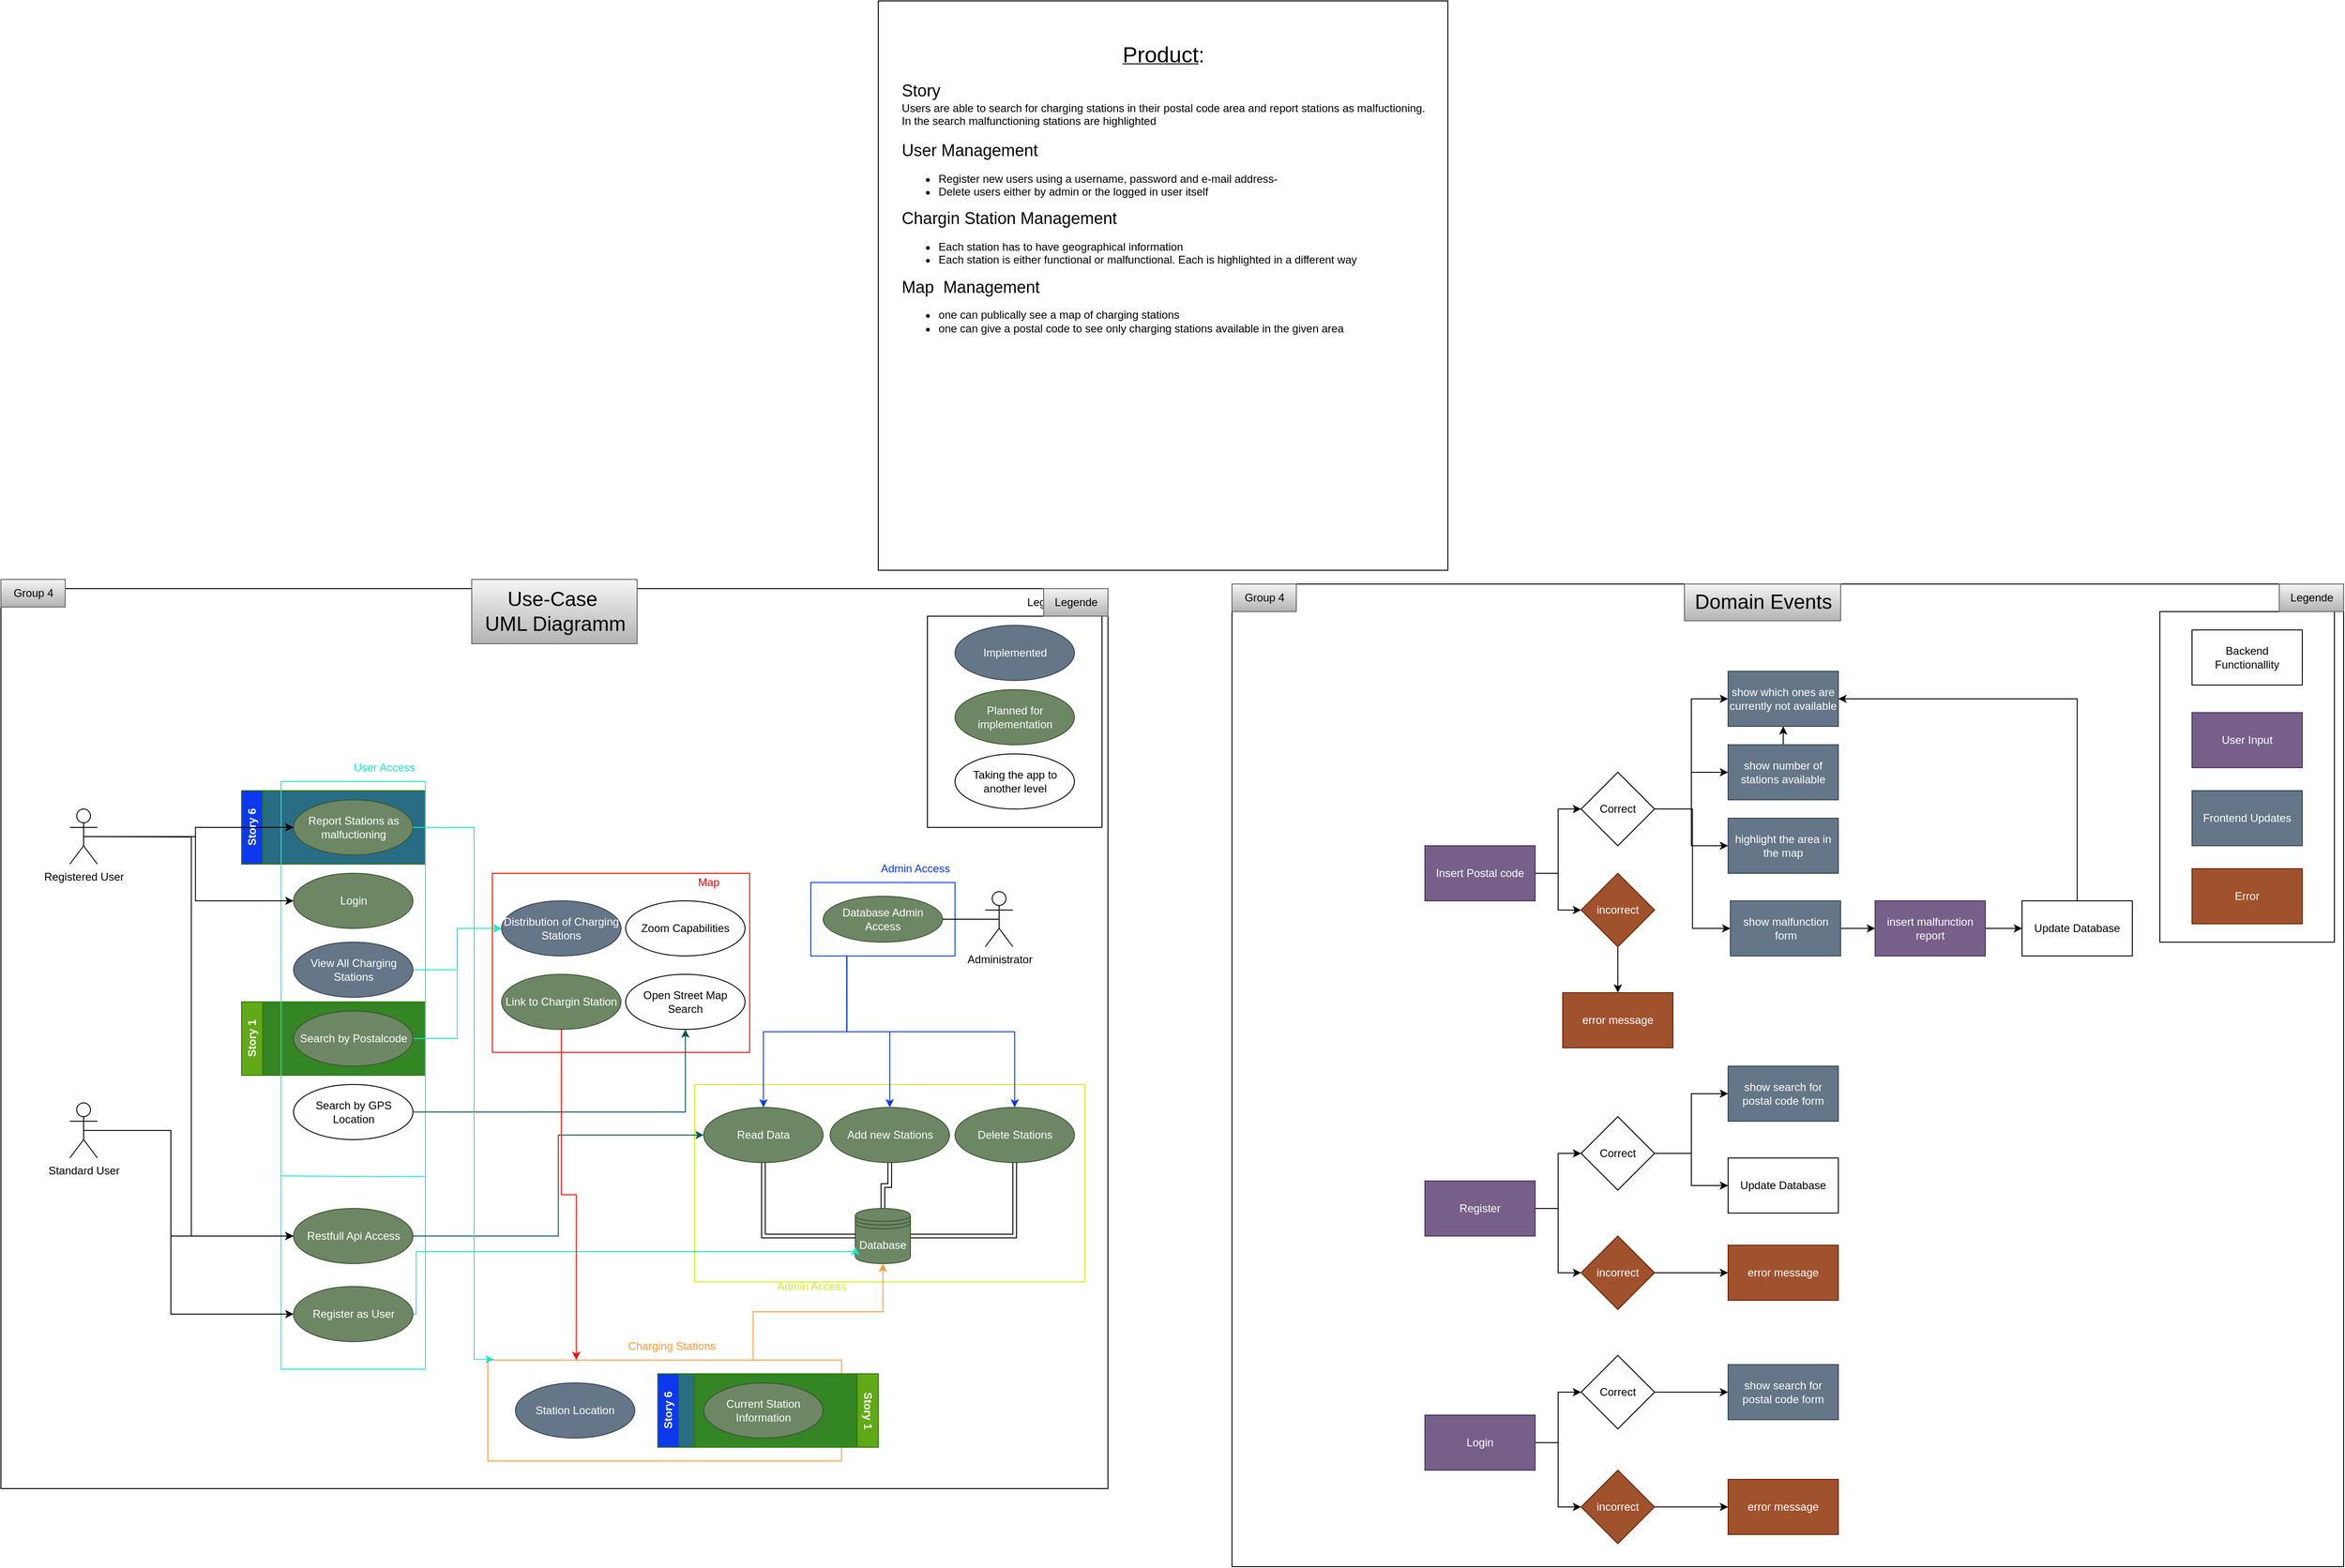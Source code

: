 <mxfile version="25.0.2">
  <diagram name="Seite-1" id="gIsxbpgzMyld5YMsVReq">
    <mxGraphModel dx="2868" dy="2877" grid="1" gridSize="10" guides="1" tooltips="1" connect="1" arrows="1" fold="1" page="1" pageScale="1" pageWidth="827" pageHeight="1169" math="0" shadow="0">
      <root>
        <mxCell id="0" />
        <mxCell id="1" parent="0" />
        <mxCell id="uhyYAXvKRDuj-Q-Z7VWs-74" value="" style="rounded=0;whiteSpace=wrap;html=1;fillColor=none;" parent="1" vertex="1">
          <mxGeometry y="10" width="1205" height="980" as="geometry" />
        </mxCell>
        <mxCell id="xSIYFbaD0ZbnGowIiWE3-12" value="" style="rounded=0;whiteSpace=wrap;html=1;fillColor=none;strokeColor=#FF9933;" parent="1" vertex="1">
          <mxGeometry x="530" y="850" width="385" height="110" as="geometry" />
        </mxCell>
        <mxCell id="RgtZPmnNCKIQLgXy0zZC-90" value="Story 6" style="swimlane;horizontal=0;whiteSpace=wrap;html=1;fillColor=#0C39EE;fontColor=#ffffff;strokeColor=#2D7600;gradientColor=none;swimlaneFillColor=#296D85;" vertex="1" parent="1">
          <mxGeometry x="715" y="865" width="200" height="80" as="geometry" />
        </mxCell>
        <mxCell id="RgtZPmnNCKIQLgXy0zZC-89" value="Story 6" style="swimlane;horizontal=0;whiteSpace=wrap;html=1;fillColor=#0C39EE;fontColor=#ffffff;strokeColor=#2D7600;gradientColor=none;swimlaneFillColor=#296D85;" vertex="1" parent="1">
          <mxGeometry x="262" y="230" width="200" height="80" as="geometry" />
        </mxCell>
        <mxCell id="RgtZPmnNCKIQLgXy0zZC-88" value="Story 1" style="swimlane;horizontal=0;whiteSpace=wrap;html=1;fillColor=#60a917;fontColor=#ffffff;strokeColor=#2D7600;gradientColor=none;swimlaneFillColor=#348524;rotation=-180;" vertex="1" parent="1">
          <mxGeometry x="755" y="865" width="200" height="80" as="geometry" />
        </mxCell>
        <mxCell id="RgtZPmnNCKIQLgXy0zZC-87" value="Story 1" style="swimlane;horizontal=0;whiteSpace=wrap;html=1;fillColor=#60a917;fontColor=#ffffff;strokeColor=#2D7600;gradientColor=none;swimlaneFillColor=#348524;" vertex="1" parent="1">
          <mxGeometry x="262" y="460" width="200" height="80" as="geometry" />
        </mxCell>
        <mxCell id="xSIYFbaD0ZbnGowIiWE3-40" value="" style="rounded=0;whiteSpace=wrap;html=1;fillColor=none;strokeColor=#000000;" parent="1" vertex="1">
          <mxGeometry x="1008.5" y="40" width="190" height="230" as="geometry" />
        </mxCell>
        <mxCell id="RgtZPmnNCKIQLgXy0zZC-44" value="" style="rounded=0;whiteSpace=wrap;html=1;fillColor=none;" vertex="1" parent="1">
          <mxGeometry x="1340" y="5" width="1210" height="1070" as="geometry" />
        </mxCell>
        <mxCell id="RgtZPmnNCKIQLgXy0zZC-45" value="&lt;font color=&quot;#000000&quot;&gt;Group 4&lt;/font&gt;" style="text;html=1;align=center;verticalAlign=middle;resizable=0;points=[];autosize=1;strokeColor=#666666;fillColor=#f5f5f5;gradientColor=#b3b3b3;" vertex="1" parent="1">
          <mxGeometry x="1340" y="5" width="70" height="30" as="geometry" />
        </mxCell>
        <mxCell id="RgtZPmnNCKIQLgXy0zZC-46" value="&lt;font color=&quot;#000000&quot;&gt;&lt;span style=&quot;font-size: 22px;&quot;&gt;Domain Events&lt;/span&gt;&lt;/font&gt;" style="text;html=1;align=center;verticalAlign=middle;resizable=0;points=[];autosize=1;strokeColor=#666666;fillColor=#f5f5f5;gradientColor=#b3b3b3;" vertex="1" parent="1">
          <mxGeometry x="1832.5" y="5" width="170" height="40" as="geometry" />
        </mxCell>
        <mxCell id="xSIYFbaD0ZbnGowIiWE3-44" value="" style="whiteSpace=wrap;html=1;aspect=fixed;" parent="1" vertex="1">
          <mxGeometry x="955" y="-630" width="620" height="620" as="geometry" />
        </mxCell>
        <mxCell id="uhyYAXvKRDuj-Q-Z7VWs-60" value="" style="rounded=0;whiteSpace=wrap;html=1;fillColor=none;strokeColor=#0C39EE;" parent="1" vertex="1">
          <mxGeometry x="881.5" y="330" width="157" height="80" as="geometry" />
        </mxCell>
        <mxCell id="uhyYAXvKRDuj-Q-Z7VWs-64" value="" style="rounded=0;whiteSpace=wrap;html=1;fillColor=none;strokeColor=#CDF01D;" parent="1" vertex="1">
          <mxGeometry x="755" y="550" width="425" height="215" as="geometry" />
        </mxCell>
        <mxCell id="uhyYAXvKRDuj-Q-Z7VWs-45" value="" style="rounded=0;whiteSpace=wrap;html=1;fillColor=none;strokeColor=#11eec2;" parent="1" vertex="1">
          <mxGeometry x="305" y="220" width="157" height="640" as="geometry" />
        </mxCell>
        <mxCell id="uhyYAXvKRDuj-Q-Z7VWs-1" value="Standard User" style="shape=umlActor;verticalLabelPosition=bottom;verticalAlign=top;html=1;outlineConnect=0;" parent="1" vertex="1">
          <mxGeometry x="75" y="570" width="30" height="60" as="geometry" />
        </mxCell>
        <mxCell id="xSIYFbaD0ZbnGowIiWE3-31" style="edgeStyle=orthogonalEdgeStyle;rounded=0;orthogonalLoop=1;jettySize=auto;html=1;exitX=1;exitY=0.5;exitDx=0;exitDy=0;entryX=0;entryY=0.5;entryDx=0;entryDy=0;strokeColor=#11EEC2;" parent="1" source="uhyYAXvKRDuj-Q-Z7VWs-2" target="xSIYFbaD0ZbnGowIiWE3-29" edge="1">
          <mxGeometry relative="1" as="geometry" />
        </mxCell>
        <mxCell id="uhyYAXvKRDuj-Q-Z7VWs-2" value="Search by Postalcode" style="ellipse;whiteSpace=wrap;html=1;fillColor=#6d8764;fontColor=#ffffff;strokeColor=#3A5431;" parent="1" vertex="1">
          <mxGeometry x="318.5" y="470" width="130" height="60" as="geometry" />
        </mxCell>
        <mxCell id="xSIYFbaD0ZbnGowIiWE3-38" style="edgeStyle=orthogonalEdgeStyle;rounded=0;orthogonalLoop=1;jettySize=auto;html=1;exitX=1;exitY=0.5;exitDx=0;exitDy=0;entryX=0.5;entryY=1;entryDx=0;entryDy=0;strokeColor=#065747;" parent="1" source="uhyYAXvKRDuj-Q-Z7VWs-3" target="xSIYFbaD0ZbnGowIiWE3-36" edge="1">
          <mxGeometry relative="1" as="geometry" />
        </mxCell>
        <mxCell id="uhyYAXvKRDuj-Q-Z7VWs-3" value="Search by GPS Location" style="ellipse;whiteSpace=wrap;html=1;" parent="1" vertex="1">
          <mxGeometry x="318.5" y="550" width="130" height="60" as="geometry" />
        </mxCell>
        <mxCell id="uhyYAXvKRDuj-Q-Z7VWs-5" value="Report Stations as malfuctioning" style="ellipse;whiteSpace=wrap;html=1;fillColor=#6d8764;fontColor=#ffffff;strokeColor=#3A5431;" parent="1" vertex="1">
          <mxGeometry x="318.5" y="240" width="130" height="60" as="geometry" />
        </mxCell>
        <mxCell id="uhyYAXvKRDuj-Q-Z7VWs-68" style="edgeStyle=orthogonalEdgeStyle;rounded=0;orthogonalLoop=1;jettySize=auto;html=1;exitX=1;exitY=0.5;exitDx=0;exitDy=0;strokeColor=#065747;entryX=0;entryY=0.5;entryDx=0;entryDy=0;" parent="1" source="uhyYAXvKRDuj-Q-Z7VWs-8" target="uhyYAXvKRDuj-Q-Z7VWs-12" edge="1">
          <mxGeometry relative="1" as="geometry" />
        </mxCell>
        <mxCell id="uhyYAXvKRDuj-Q-Z7VWs-8" value="Restfull Api Access" style="ellipse;whiteSpace=wrap;html=1;fillColor=#6d8764;fontColor=#ffffff;strokeColor=#3A5431;" parent="1" vertex="1">
          <mxGeometry x="318.5" y="685" width="130" height="60" as="geometry" />
        </mxCell>
        <mxCell id="uhyYAXvKRDuj-Q-Z7VWs-66" style="edgeStyle=orthogonalEdgeStyle;rounded=0;orthogonalLoop=1;jettySize=auto;html=1;exitX=0.5;exitY=1;exitDx=0;exitDy=0;shape=link;" parent="1" source="uhyYAXvKRDuj-Q-Z7VWs-9" target="uhyYAXvKRDuj-Q-Z7VWs-10" edge="1">
          <mxGeometry relative="1" as="geometry" />
        </mxCell>
        <mxCell id="uhyYAXvKRDuj-Q-Z7VWs-9" value="Add new Stations" style="ellipse;whiteSpace=wrap;html=1;fillColor=#6d8764;fontColor=#ffffff;strokeColor=#3A5431;" parent="1" vertex="1">
          <mxGeometry x="902.5" y="575" width="130" height="60" as="geometry" />
        </mxCell>
        <mxCell id="uhyYAXvKRDuj-Q-Z7VWs-10" value="Database" style="shape=datastore;whiteSpace=wrap;html=1;fillColor=#6d8764;fontColor=#ffffff;strokeColor=#3A5431;" parent="1" vertex="1">
          <mxGeometry x="930" y="685" width="60" height="60" as="geometry" />
        </mxCell>
        <mxCell id="uhyYAXvKRDuj-Q-Z7VWs-67" style="edgeStyle=orthogonalEdgeStyle;rounded=0;orthogonalLoop=1;jettySize=auto;html=1;exitX=0.5;exitY=1;exitDx=0;exitDy=0;entryX=1;entryY=0.5;entryDx=0;entryDy=0;shape=link;" parent="1" source="uhyYAXvKRDuj-Q-Z7VWs-11" target="uhyYAXvKRDuj-Q-Z7VWs-10" edge="1">
          <mxGeometry relative="1" as="geometry" />
        </mxCell>
        <mxCell id="uhyYAXvKRDuj-Q-Z7VWs-11" value="Delete Stations" style="ellipse;whiteSpace=wrap;html=1;fillColor=#6d8764;fontColor=#ffffff;strokeColor=#3A5431;" parent="1" vertex="1">
          <mxGeometry x="1038.5" y="575" width="130" height="60" as="geometry" />
        </mxCell>
        <mxCell id="uhyYAXvKRDuj-Q-Z7VWs-65" style="edgeStyle=orthogonalEdgeStyle;rounded=0;orthogonalLoop=1;jettySize=auto;html=1;exitX=0.5;exitY=1;exitDx=0;exitDy=0;entryX=0;entryY=0.5;entryDx=0;entryDy=0;shape=link;" parent="1" source="uhyYAXvKRDuj-Q-Z7VWs-12" target="uhyYAXvKRDuj-Q-Z7VWs-10" edge="1">
          <mxGeometry relative="1" as="geometry" />
        </mxCell>
        <mxCell id="uhyYAXvKRDuj-Q-Z7VWs-12" value="Read Data" style="ellipse;whiteSpace=wrap;html=1;fillColor=#6d8764;fontColor=#ffffff;strokeColor=#3A5431;" parent="1" vertex="1">
          <mxGeometry x="765" y="575" width="130" height="60" as="geometry" />
        </mxCell>
        <mxCell id="uhyYAXvKRDuj-Q-Z7VWs-13" value="Administrator" style="shape=umlActor;verticalLabelPosition=bottom;verticalAlign=top;html=1;outlineConnect=0;" parent="1" vertex="1">
          <mxGeometry x="1071.5" y="340" width="30" height="60" as="geometry" />
        </mxCell>
        <mxCell id="uhyYAXvKRDuj-Q-Z7VWs-69" style="edgeStyle=orthogonalEdgeStyle;rounded=0;orthogonalLoop=1;jettySize=auto;html=1;exitX=0.25;exitY=1;exitDx=0;exitDy=0;entryX=0.5;entryY=0;entryDx=0;entryDy=0;strokeColor=#0C39EE;" parent="1" source="uhyYAXvKRDuj-Q-Z7VWs-60" target="uhyYAXvKRDuj-Q-Z7VWs-12" edge="1">
          <mxGeometry relative="1" as="geometry" />
        </mxCell>
        <mxCell id="uhyYAXvKRDuj-Q-Z7VWs-70" style="edgeStyle=orthogonalEdgeStyle;rounded=0;orthogonalLoop=1;jettySize=auto;html=1;exitX=0.25;exitY=1;exitDx=0;exitDy=0;strokeColor=#0C39EE;" parent="1" source="uhyYAXvKRDuj-Q-Z7VWs-60" target="uhyYAXvKRDuj-Q-Z7VWs-9" edge="1">
          <mxGeometry relative="1" as="geometry" />
        </mxCell>
        <mxCell id="uhyYAXvKRDuj-Q-Z7VWs-71" style="edgeStyle=orthogonalEdgeStyle;rounded=0;orthogonalLoop=1;jettySize=auto;html=1;exitX=0.25;exitY=1;exitDx=0;exitDy=0;entryX=0.5;entryY=0;entryDx=0;entryDy=0;strokeColor=#0C39EE;" parent="1" source="uhyYAXvKRDuj-Q-Z7VWs-60" target="uhyYAXvKRDuj-Q-Z7VWs-11" edge="1">
          <mxGeometry relative="1" as="geometry" />
        </mxCell>
        <mxCell id="uhyYAXvKRDuj-Q-Z7VWs-14" value="Database Admin Access" style="ellipse;whiteSpace=wrap;html=1;fillColor=#6d8764;fontColor=#ffffff;strokeColor=#3A5431;" parent="1" vertex="1">
          <mxGeometry x="895" y="345" width="130" height="50" as="geometry" />
        </mxCell>
        <mxCell id="uhyYAXvKRDuj-Q-Z7VWs-15" value="" style="endArrow=none;html=1;rounded=0;entryX=1;entryY=0.5;entryDx=0;entryDy=0;exitX=0.5;exitY=0.5;exitDx=0;exitDy=0;exitPerimeter=0;" parent="1" source="uhyYAXvKRDuj-Q-Z7VWs-13" target="uhyYAXvKRDuj-Q-Z7VWs-14" edge="1">
          <mxGeometry width="50" height="50" relative="1" as="geometry">
            <mxPoint x="868.5" y="440" as="sourcePoint" />
            <mxPoint x="918.5" y="390" as="targetPoint" />
          </mxGeometry>
        </mxCell>
        <mxCell id="uhyYAXvKRDuj-Q-Z7VWs-40" style="edgeStyle=orthogonalEdgeStyle;rounded=0;orthogonalLoop=1;jettySize=auto;html=1;exitX=0.5;exitY=0.5;exitDx=0;exitDy=0;exitPerimeter=0;entryX=0;entryY=0.5;entryDx=0;entryDy=0;" parent="1" source="uhyYAXvKRDuj-Q-Z7VWs-38" target="uhyYAXvKRDuj-Q-Z7VWs-5" edge="1">
          <mxGeometry relative="1" as="geometry" />
        </mxCell>
        <mxCell id="uhyYAXvKRDuj-Q-Z7VWs-38" value="Registered User" style="shape=umlActor;verticalLabelPosition=bottom;verticalAlign=top;html=1;outlineConnect=0;" parent="1" vertex="1">
          <mxGeometry x="75" y="250" width="30" height="60" as="geometry" />
        </mxCell>
        <mxCell id="uhyYAXvKRDuj-Q-Z7VWs-46" value="&lt;font color=&quot;#11eec2&quot;&gt;User Access&lt;/font&gt;" style="text;html=1;align=center;verticalAlign=middle;resizable=0;points=[];autosize=1;strokeColor=none;fillColor=none;" parent="1" vertex="1">
          <mxGeometry x="372" y="190" width="90" height="30" as="geometry" />
        </mxCell>
        <mxCell id="xSIYFbaD0ZbnGowIiWE3-21" style="edgeStyle=orthogonalEdgeStyle;rounded=0;orthogonalLoop=1;jettySize=auto;html=1;exitX=0.5;exitY=0.5;exitDx=0;exitDy=0;entryX=0;entryY=0.5;entryDx=0;entryDy=0;exitPerimeter=0;" parent="1" source="uhyYAXvKRDuj-Q-Z7VWs-1" target="xSIYFbaD0ZbnGowIiWE3-2" edge="1">
          <mxGeometry relative="1" as="geometry">
            <Array as="points">
              <mxPoint x="185" y="600" />
              <mxPoint x="185" y="800" />
            </Array>
            <mxPoint x="285" y="600" as="sourcePoint" />
          </mxGeometry>
        </mxCell>
        <mxCell id="uhyYAXvKRDuj-Q-Z7VWs-53" style="edgeStyle=orthogonalEdgeStyle;rounded=0;orthogonalLoop=1;jettySize=auto;html=1;exitX=0.5;exitY=0.5;exitDx=0;exitDy=0;entryX=0;entryY=0.5;entryDx=0;entryDy=0;exitPerimeter=0;" parent="1" target="uhyYAXvKRDuj-Q-Z7VWs-8" edge="1" source="uhyYAXvKRDuj-Q-Z7VWs-1">
          <mxGeometry relative="1" as="geometry">
            <Array as="points">
              <mxPoint x="185" y="600" />
              <mxPoint x="185" y="715" />
            </Array>
            <mxPoint x="285" y="600" as="sourcePoint" />
          </mxGeometry>
        </mxCell>
        <mxCell id="uhyYAXvKRDuj-Q-Z7VWs-57" value="" style="endArrow=none;html=1;rounded=0;entryX=0.995;entryY=0.672;entryDx=0;entryDy=0;strokeColor=#11EEC2;entryPerimeter=0;exitX=-0.002;exitY=0.671;exitDx=0;exitDy=0;exitPerimeter=0;" parent="1" target="uhyYAXvKRDuj-Q-Z7VWs-45" edge="1" source="uhyYAXvKRDuj-Q-Z7VWs-45">
          <mxGeometry width="50" height="50" relative="1" as="geometry">
            <mxPoint x="305" y="409.66" as="sourcePoint" />
            <mxPoint x="402" y="409.66" as="targetPoint" />
            <Array as="points">
              <mxPoint x="385" y="650" />
            </Array>
          </mxGeometry>
        </mxCell>
        <mxCell id="uhyYAXvKRDuj-Q-Z7VWs-62" value="&lt;font color=&quot;#0c39ee&quot;&gt;Admin Access&lt;/font&gt;" style="text;html=1;align=center;verticalAlign=middle;resizable=0;points=[];autosize=1;strokeColor=none;fillColor=none;" parent="1" vertex="1">
          <mxGeometry x="945" y="300" width="100" height="30" as="geometry" />
        </mxCell>
        <mxCell id="uhyYAXvKRDuj-Q-Z7VWs-73" value="&lt;font color=&quot;#cdf01d&quot;&gt;Admin Access&lt;/font&gt;" style="text;html=1;align=center;verticalAlign=middle;resizable=0;points=[];autosize=1;strokeColor=none;fillColor=none;" parent="1" vertex="1">
          <mxGeometry x="831.5" y="755" width="100" height="30" as="geometry" />
        </mxCell>
        <mxCell id="uhyYAXvKRDuj-Q-Z7VWs-75" value="&lt;font color=&quot;#000000&quot;&gt;Group 4&lt;/font&gt;" style="text;html=1;align=center;verticalAlign=middle;resizable=0;points=[];autosize=1;strokeColor=#666666;fillColor=#f5f5f5;gradientColor=#b3b3b3;" parent="1" vertex="1">
          <mxGeometry width="70" height="30" as="geometry" />
        </mxCell>
        <mxCell id="xSIYFbaD0ZbnGowIiWE3-1" value="Planned for implementation" style="ellipse;whiteSpace=wrap;html=1;fillColor=#6d8764;strokeColor=#3A5431;fontColor=#ffffff;" parent="1" vertex="1">
          <mxGeometry x="1038.5" y="120" width="130" height="60" as="geometry" />
        </mxCell>
        <mxCell id="xSIYFbaD0ZbnGowIiWE3-4" style="edgeStyle=orthogonalEdgeStyle;rounded=0;orthogonalLoop=1;jettySize=auto;html=1;exitX=1;exitY=0.5;exitDx=0;exitDy=0;entryX=0;entryY=0.7;entryDx=0;entryDy=0;strokeColor=#11EEC2;" parent="1" source="xSIYFbaD0ZbnGowIiWE3-2" target="uhyYAXvKRDuj-Q-Z7VWs-10" edge="1">
          <mxGeometry relative="1" as="geometry">
            <Array as="points">
              <mxPoint x="452" y="732" />
              <mxPoint x="930" y="732" />
            </Array>
          </mxGeometry>
        </mxCell>
        <mxCell id="xSIYFbaD0ZbnGowIiWE3-2" value="Register as User" style="ellipse;whiteSpace=wrap;html=1;fillColor=#6d8764;fontColor=#ffffff;strokeColor=#3A5431;" parent="1" vertex="1">
          <mxGeometry x="318.5" y="770" width="130" height="60" as="geometry" />
        </mxCell>
        <mxCell id="xSIYFbaD0ZbnGowIiWE3-5" value="Station Location" style="ellipse;whiteSpace=wrap;html=1;fillColor=#647687;fontColor=#ffffff;strokeColor=#314354;" parent="1" vertex="1">
          <mxGeometry x="560" y="875" width="130" height="60" as="geometry" />
        </mxCell>
        <mxCell id="xSIYFbaD0ZbnGowIiWE3-6" value="Current Station Information" style="ellipse;whiteSpace=wrap;html=1;fillColor=#6d8764;fontColor=#ffffff;strokeColor=#3A5431;" parent="1" vertex="1">
          <mxGeometry x="765" y="875" width="130" height="60" as="geometry" />
        </mxCell>
        <mxCell id="xSIYFbaD0ZbnGowIiWE3-11" style="edgeStyle=orthogonalEdgeStyle;rounded=0;orthogonalLoop=1;jettySize=auto;html=1;exitX=1;exitY=0.5;exitDx=0;exitDy=0;entryX=0.017;entryY=-0.006;entryDx=0;entryDy=0;strokeColor=#11EEC2;entryPerimeter=0;" parent="1" source="uhyYAXvKRDuj-Q-Z7VWs-5" target="xSIYFbaD0ZbnGowIiWE3-12" edge="1">
          <mxGeometry relative="1" as="geometry">
            <mxPoint x="448.5" y="230" as="sourcePoint" />
            <mxPoint x="605.0" y="970" as="targetPoint" />
            <Array as="points">
              <mxPoint x="515" y="270" />
              <mxPoint x="515" y="849" />
            </Array>
          </mxGeometry>
        </mxCell>
        <mxCell id="xSIYFbaD0ZbnGowIiWE3-14" style="edgeStyle=orthogonalEdgeStyle;rounded=0;orthogonalLoop=1;jettySize=auto;html=1;exitX=0.75;exitY=0;exitDx=0;exitDy=0;entryX=0.5;entryY=1;entryDx=0;entryDy=0;strokeColor=#FF9933;" parent="1" source="xSIYFbaD0ZbnGowIiWE3-12" target="uhyYAXvKRDuj-Q-Z7VWs-10" edge="1">
          <mxGeometry relative="1" as="geometry" />
        </mxCell>
        <mxCell id="xSIYFbaD0ZbnGowIiWE3-13" value="&lt;font color=&quot;#ff9933&quot;&gt;Charging Stations&lt;/font&gt;" style="text;html=1;align=center;verticalAlign=middle;resizable=0;points=[];autosize=1;strokeColor=none;fillColor=none;" parent="1" vertex="1">
          <mxGeometry x="670" y="820" width="120" height="30" as="geometry" />
        </mxCell>
        <mxCell id="xSIYFbaD0ZbnGowIiWE3-20" value="Implemented" style="ellipse;whiteSpace=wrap;html=1;fillColor=#647687;strokeColor=#314354;fontColor=#ffffff;" parent="1" vertex="1">
          <mxGeometry x="1038.5" y="50" width="130" height="60" as="geometry" />
        </mxCell>
        <mxCell id="xSIYFbaD0ZbnGowIiWE3-30" style="edgeStyle=orthogonalEdgeStyle;rounded=0;orthogonalLoop=1;jettySize=auto;html=1;exitX=1;exitY=0.5;exitDx=0;exitDy=0;entryX=0;entryY=0.5;entryDx=0;entryDy=0;strokeColor=#11EEC2;" parent="1" source="xSIYFbaD0ZbnGowIiWE3-23" target="xSIYFbaD0ZbnGowIiWE3-29" edge="1">
          <mxGeometry relative="1" as="geometry" />
        </mxCell>
        <mxCell id="xSIYFbaD0ZbnGowIiWE3-23" value="View All Charging Stations" style="ellipse;whiteSpace=wrap;html=1;fillColor=#647687;fontColor=#ffffff;strokeColor=#314354;" parent="1" vertex="1">
          <mxGeometry x="318.5" y="395" width="130" height="60" as="geometry" />
        </mxCell>
        <mxCell id="xSIYFbaD0ZbnGowIiWE3-27" value="" style="rounded=0;whiteSpace=wrap;html=1;fillColor=none;strokeColor=#FF0000;" parent="1" vertex="1">
          <mxGeometry x="535" y="320" width="280" height="195" as="geometry" />
        </mxCell>
        <mxCell id="xSIYFbaD0ZbnGowIiWE3-28" value="&lt;font&gt;Map&lt;/font&gt;" style="text;html=1;align=center;verticalAlign=middle;resizable=0;points=[];autosize=1;strokeColor=none;fillColor=none;fontColor=#FF0000;" parent="1" vertex="1">
          <mxGeometry x="745" y="315" width="50" height="30" as="geometry" />
        </mxCell>
        <mxCell id="xSIYFbaD0ZbnGowIiWE3-29" value="Distribution of Charging Stations" style="ellipse;whiteSpace=wrap;html=1;fillColor=#647687;fontColor=#ffffff;strokeColor=#314354;" parent="1" vertex="1">
          <mxGeometry x="545" y="350" width="130" height="60" as="geometry" />
        </mxCell>
        <mxCell id="xSIYFbaD0ZbnGowIiWE3-32" value="Zoom Capabilities" style="ellipse;whiteSpace=wrap;html=1;" parent="1" vertex="1">
          <mxGeometry x="680" y="350" width="130" height="60" as="geometry" />
        </mxCell>
        <mxCell id="xSIYFbaD0ZbnGowIiWE3-35" value="Link to Chargin Station" style="ellipse;whiteSpace=wrap;html=1;fillColor=#6d8764;fontColor=#ffffff;strokeColor=#3A5431;" parent="1" vertex="1">
          <mxGeometry x="545" y="430" width="130" height="60" as="geometry" />
        </mxCell>
        <mxCell id="xSIYFbaD0ZbnGowIiWE3-36" value="Open Street Map Search" style="ellipse;whiteSpace=wrap;html=1;" parent="1" vertex="1">
          <mxGeometry x="680" y="430" width="130" height="60" as="geometry" />
        </mxCell>
        <mxCell id="xSIYFbaD0ZbnGowIiWE3-37" style="edgeStyle=orthogonalEdgeStyle;rounded=0;orthogonalLoop=1;jettySize=auto;html=1;exitX=0.5;exitY=1;exitDx=0;exitDy=0;entryX=0.25;entryY=0;entryDx=0;entryDy=0;strokeColor=#FF0000;" parent="1" source="xSIYFbaD0ZbnGowIiWE3-35" target="xSIYFbaD0ZbnGowIiWE3-12" edge="1">
          <mxGeometry relative="1" as="geometry" />
        </mxCell>
        <mxCell id="xSIYFbaD0ZbnGowIiWE3-39" value="Taking the app to another level" style="ellipse;whiteSpace=wrap;html=1;" parent="1" vertex="1">
          <mxGeometry x="1038.5" y="190" width="130" height="60" as="geometry" />
        </mxCell>
        <mxCell id="xSIYFbaD0ZbnGowIiWE3-41" value="&lt;font color=&quot;#000000&quot;&gt;Legende&lt;/font&gt;" style="text;html=1;align=center;verticalAlign=middle;resizable=0;points=[];autosize=1;strokeColor=none;fillColor=none;" parent="1" vertex="1">
          <mxGeometry x="1105" y="10" width="70" height="30" as="geometry" />
        </mxCell>
        <mxCell id="xSIYFbaD0ZbnGowIiWE3-43" value="&lt;font style=&quot;font-size: 22px;&quot; color=&quot;#000000&quot;&gt;Use-Case&amp;nbsp;&lt;/font&gt;&lt;div&gt;&lt;font style=&quot;font-size: 22px;&quot; color=&quot;#000000&quot;&gt;UML Diagramm&lt;/font&gt;&lt;/div&gt;" style="text;html=1;align=center;verticalAlign=middle;resizable=0;points=[];autosize=1;strokeColor=#666666;fillColor=#f5f5f5;gradientColor=#b3b3b3;" parent="1" vertex="1">
          <mxGeometry x="512.5" width="180" height="70" as="geometry" />
        </mxCell>
        <mxCell id="xSIYFbaD0ZbnGowIiWE3-45" value="&lt;font style=&quot;&quot;&gt;&lt;u style=&quot;&quot;&gt;&lt;font style=&quot;font-size: 24px;&quot;&gt;Product&lt;/font&gt;&lt;/u&gt;&lt;span style=&quot;font-size: 23px;&quot;&gt;:&lt;/span&gt;&lt;/font&gt;&lt;div style=&quot;text-align: left;&quot;&gt;&lt;br&gt;&lt;/div&gt;&lt;div style=&quot;text-align: left;&quot;&gt;&lt;font style=&quot;&quot;&gt;&lt;span style=&quot;font-size: 18px;&quot;&gt;Story&lt;/span&gt;&lt;br&gt;&lt;span style=&quot;font-size: 12px;&quot;&gt;Users are able to search for charging stations in their postal code area and report stations as malfuctioning.&lt;br&gt;&lt;/span&gt;&lt;font&gt;In the search malfunctioning stations are highlighted&lt;/font&gt;&lt;/font&gt;&lt;/div&gt;&lt;div style=&quot;text-align: left;&quot;&gt;&lt;font style=&quot;&quot;&gt;&lt;font&gt;&lt;br&gt;&lt;/font&gt;&lt;/font&gt;&lt;/div&gt;&lt;div style=&quot;text-align: left;&quot;&gt;&lt;font style=&quot;&quot;&gt;&lt;font style=&quot;font-size: 18px;&quot;&gt;User Management&lt;/font&gt;&lt;/font&gt;&lt;/div&gt;&lt;div style=&quot;text-align: left;&quot;&gt;&lt;ul&gt;&lt;li&gt;Register new users using a username, password and e-mail address-&lt;/li&gt;&lt;li&gt;Delete users either by admin or the logged in user itself&lt;/li&gt;&lt;/ul&gt;&lt;div&gt;&lt;font style=&quot;font-size: 18px;&quot;&gt;Chargin Station Management&lt;/font&gt;&lt;/div&gt;&lt;div&gt;&lt;ul&gt;&lt;li&gt;&lt;font&gt;Each station has to have geographical information&lt;/font&gt;&lt;/li&gt;&lt;li&gt;&lt;font&gt;Each station is either functional or malfunctional. Each is highlighted in a different way&lt;/font&gt;&lt;/li&gt;&lt;/ul&gt;&lt;div&gt;&lt;font style=&quot;font-size: 18px;&quot;&gt;Map&amp;nbsp; Management&lt;/font&gt;&lt;/div&gt;&lt;/div&gt;&lt;div&gt;&lt;ul&gt;&lt;li&gt;one can publically see a map of charging stations&amp;nbsp;&lt;/li&gt;&lt;li&gt;one can give a postal code to see only charging stations available in the given area&lt;br&gt;&lt;/li&gt;&lt;/ul&gt;&lt;/div&gt;&lt;/div&gt;" style="text;html=1;align=center;verticalAlign=middle;resizable=0;points=[];autosize=1;strokeColor=none;fillColor=none;" parent="1" vertex="1">
          <mxGeometry x="970" y="-590" width="590" height="340" as="geometry" />
        </mxCell>
        <mxCell id="RgtZPmnNCKIQLgXy0zZC-21" style="edgeStyle=orthogonalEdgeStyle;rounded=0;orthogonalLoop=1;jettySize=auto;html=1;exitX=1;exitY=0.5;exitDx=0;exitDy=0;" edge="1" parent="1" source="RgtZPmnNCKIQLgXy0zZC-23" target="RgtZPmnNCKIQLgXy0zZC-30">
          <mxGeometry relative="1" as="geometry" />
        </mxCell>
        <mxCell id="RgtZPmnNCKIQLgXy0zZC-22" style="edgeStyle=orthogonalEdgeStyle;rounded=0;orthogonalLoop=1;jettySize=auto;html=1;exitX=1;exitY=0.5;exitDx=0;exitDy=0;" edge="1" parent="1" source="RgtZPmnNCKIQLgXy0zZC-23" target="RgtZPmnNCKIQLgXy0zZC-28">
          <mxGeometry relative="1" as="geometry" />
        </mxCell>
        <mxCell id="RgtZPmnNCKIQLgXy0zZC-23" value="Insert Postal code" style="rounded=0;whiteSpace=wrap;html=1;fillColor=#76608a;fontColor=#ffffff;strokeColor=#432D57;" vertex="1" parent="1">
          <mxGeometry x="1550" y="290" width="120" height="60" as="geometry" />
        </mxCell>
        <mxCell id="RgtZPmnNCKIQLgXy0zZC-24" style="edgeStyle=orthogonalEdgeStyle;rounded=0;orthogonalLoop=1;jettySize=auto;html=1;exitX=1;exitY=0.5;exitDx=0;exitDy=0;entryX=0;entryY=0.5;entryDx=0;entryDy=0;" edge="1" parent="1" source="RgtZPmnNCKIQLgXy0zZC-28" target="RgtZPmnNCKIQLgXy0zZC-32">
          <mxGeometry relative="1" as="geometry" />
        </mxCell>
        <mxCell id="RgtZPmnNCKIQLgXy0zZC-25" style="edgeStyle=orthogonalEdgeStyle;rounded=0;orthogonalLoop=1;jettySize=auto;html=1;exitX=1;exitY=0.5;exitDx=0;exitDy=0;entryX=0;entryY=0.5;entryDx=0;entryDy=0;" edge="1" parent="1" source="RgtZPmnNCKIQLgXy0zZC-28" target="RgtZPmnNCKIQLgXy0zZC-33">
          <mxGeometry relative="1" as="geometry" />
        </mxCell>
        <mxCell id="RgtZPmnNCKIQLgXy0zZC-26" style="edgeStyle=orthogonalEdgeStyle;rounded=0;orthogonalLoop=1;jettySize=auto;html=1;exitX=1;exitY=0.5;exitDx=0;exitDy=0;entryX=0;entryY=0.5;entryDx=0;entryDy=0;" edge="1" parent="1" source="RgtZPmnNCKIQLgXy0zZC-28" target="RgtZPmnNCKIQLgXy0zZC-34">
          <mxGeometry relative="1" as="geometry" />
        </mxCell>
        <mxCell id="RgtZPmnNCKIQLgXy0zZC-27" style="edgeStyle=orthogonalEdgeStyle;rounded=0;orthogonalLoop=1;jettySize=auto;html=1;exitX=1;exitY=0.5;exitDx=0;exitDy=0;entryX=0;entryY=0.5;entryDx=0;entryDy=0;" edge="1" parent="1" source="RgtZPmnNCKIQLgXy0zZC-28" target="RgtZPmnNCKIQLgXy0zZC-36">
          <mxGeometry relative="1" as="geometry" />
        </mxCell>
        <mxCell id="RgtZPmnNCKIQLgXy0zZC-28" value="Correct" style="rhombus;whiteSpace=wrap;html=1;" vertex="1" parent="1">
          <mxGeometry x="1720" y="210" width="80" height="80" as="geometry" />
        </mxCell>
        <mxCell id="RgtZPmnNCKIQLgXy0zZC-29" style="edgeStyle=orthogonalEdgeStyle;rounded=0;orthogonalLoop=1;jettySize=auto;html=1;exitX=0.5;exitY=1;exitDx=0;exitDy=0;" edge="1" parent="1" source="RgtZPmnNCKIQLgXy0zZC-30" target="RgtZPmnNCKIQLgXy0zZC-31">
          <mxGeometry relative="1" as="geometry" />
        </mxCell>
        <mxCell id="RgtZPmnNCKIQLgXy0zZC-30" value="incorrect" style="rhombus;whiteSpace=wrap;html=1;fillColor=#a0522d;fontColor=#ffffff;strokeColor=#6D1F00;" vertex="1" parent="1">
          <mxGeometry x="1720" y="320" width="80" height="80" as="geometry" />
        </mxCell>
        <mxCell id="RgtZPmnNCKIQLgXy0zZC-31" value="error message" style="rounded=0;whiteSpace=wrap;html=1;fillColor=#a0522d;strokeColor=#6D1F00;fontColor=#ffffff;" vertex="1" parent="1">
          <mxGeometry x="1700" y="450" width="120" height="60" as="geometry" />
        </mxCell>
        <mxCell id="RgtZPmnNCKIQLgXy0zZC-47" value="" style="edgeStyle=orthogonalEdgeStyle;rounded=0;orthogonalLoop=1;jettySize=auto;html=1;" edge="1" parent="1" source="RgtZPmnNCKIQLgXy0zZC-32" target="RgtZPmnNCKIQLgXy0zZC-34">
          <mxGeometry relative="1" as="geometry" />
        </mxCell>
        <mxCell id="RgtZPmnNCKIQLgXy0zZC-32" value="show number of stations available" style="rounded=0;whiteSpace=wrap;html=1;fillColor=#647687;fontColor=#ffffff;strokeColor=#314354;" vertex="1" parent="1">
          <mxGeometry x="1880" y="180" width="120" height="60" as="geometry" />
        </mxCell>
        <mxCell id="RgtZPmnNCKIQLgXy0zZC-33" value="highlight the area in the map" style="rounded=0;whiteSpace=wrap;html=1;fillColor=#647687;fontColor=#ffffff;strokeColor=#314354;" vertex="1" parent="1">
          <mxGeometry x="1880" y="260" width="120" height="60" as="geometry" />
        </mxCell>
        <mxCell id="RgtZPmnNCKIQLgXy0zZC-34" value="show which ones are currently not available" style="rounded=0;whiteSpace=wrap;html=1;fillColor=#647687;fontColor=#ffffff;strokeColor=#314354;" vertex="1" parent="1">
          <mxGeometry x="1880" y="100" width="120" height="60" as="geometry" />
        </mxCell>
        <mxCell id="RgtZPmnNCKIQLgXy0zZC-35" style="edgeStyle=orthogonalEdgeStyle;rounded=0;orthogonalLoop=1;jettySize=auto;html=1;exitX=1;exitY=0.5;exitDx=0;exitDy=0;entryX=0;entryY=0.5;entryDx=0;entryDy=0;" edge="1" parent="1" source="RgtZPmnNCKIQLgXy0zZC-36" target="RgtZPmnNCKIQLgXy0zZC-38">
          <mxGeometry relative="1" as="geometry" />
        </mxCell>
        <mxCell id="RgtZPmnNCKIQLgXy0zZC-36" value="show malfunction form" style="rounded=0;whiteSpace=wrap;html=1;fillColor=#647687;fontColor=#ffffff;strokeColor=#314354;" vertex="1" parent="1">
          <mxGeometry x="1882.5" y="350" width="120" height="60" as="geometry" />
        </mxCell>
        <mxCell id="RgtZPmnNCKIQLgXy0zZC-37" style="edgeStyle=orthogonalEdgeStyle;rounded=0;orthogonalLoop=1;jettySize=auto;html=1;exitX=1;exitY=0.5;exitDx=0;exitDy=0;entryX=0;entryY=0.5;entryDx=0;entryDy=0;" edge="1" parent="1" source="RgtZPmnNCKIQLgXy0zZC-38">
          <mxGeometry relative="1" as="geometry">
            <mxPoint x="2200" y="380" as="targetPoint" />
          </mxGeometry>
        </mxCell>
        <mxCell id="RgtZPmnNCKIQLgXy0zZC-38" value="insert malfunction report" style="rounded=0;whiteSpace=wrap;html=1;fillColor=#76608a;fontColor=#ffffff;strokeColor=#432D57;" vertex="1" parent="1">
          <mxGeometry x="2040" y="350" width="120" height="60" as="geometry" />
        </mxCell>
        <mxCell id="RgtZPmnNCKIQLgXy0zZC-39" style="edgeStyle=orthogonalEdgeStyle;rounded=0;orthogonalLoop=1;jettySize=auto;html=1;exitX=0.5;exitY=0;exitDx=0;exitDy=0;entryX=1;entryY=0.5;entryDx=0;entryDy=0;" edge="1" parent="1" source="RgtZPmnNCKIQLgXy0zZC-48" target="RgtZPmnNCKIQLgXy0zZC-34">
          <mxGeometry relative="1" as="geometry" />
        </mxCell>
        <mxCell id="RgtZPmnNCKIQLgXy0zZC-41" value="Login" style="ellipse;whiteSpace=wrap;html=1;fillColor=#6d8764;fontColor=#ffffff;strokeColor=#3A5431;" vertex="1" parent="1">
          <mxGeometry x="318.5" y="320" width="130" height="60" as="geometry" />
        </mxCell>
        <mxCell id="RgtZPmnNCKIQLgXy0zZC-42" style="edgeStyle=orthogonalEdgeStyle;rounded=0;orthogonalLoop=1;jettySize=auto;html=1;exitX=0.5;exitY=0.5;exitDx=0;exitDy=0;exitPerimeter=0;entryX=0;entryY=0.5;entryDx=0;entryDy=0;" edge="1" parent="1" source="uhyYAXvKRDuj-Q-Z7VWs-38" target="RgtZPmnNCKIQLgXy0zZC-41">
          <mxGeometry relative="1" as="geometry">
            <mxPoint x="92.48" y="314.48" as="sourcePoint" />
            <mxPoint x="321.48" y="304.48" as="targetPoint" />
          </mxGeometry>
        </mxCell>
        <mxCell id="RgtZPmnNCKIQLgXy0zZC-43" style="edgeStyle=orthogonalEdgeStyle;rounded=0;orthogonalLoop=1;jettySize=auto;html=1;entryX=0;entryY=0.5;entryDx=0;entryDy=0;" edge="1" parent="1" target="uhyYAXvKRDuj-Q-Z7VWs-8">
          <mxGeometry relative="1" as="geometry">
            <mxPoint x="95" y="280" as="sourcePoint" />
            <mxPoint x="329" y="360" as="targetPoint" />
          </mxGeometry>
        </mxCell>
        <mxCell id="RgtZPmnNCKIQLgXy0zZC-48" value="Update Database" style="rounded=0;whiteSpace=wrap;html=1;" vertex="1" parent="1">
          <mxGeometry x="2200" y="350" width="120" height="60" as="geometry" />
        </mxCell>
        <mxCell id="RgtZPmnNCKIQLgXy0zZC-50" value="" style="rounded=0;whiteSpace=wrap;html=1;fillColor=none;strokeColor=#000000;" vertex="1" parent="1">
          <mxGeometry x="2350" y="35" width="190" height="360" as="geometry" />
        </mxCell>
        <mxCell id="RgtZPmnNCKIQLgXy0zZC-54" value="Backend Functionallity" style="rounded=0;whiteSpace=wrap;html=1;" vertex="1" parent="1">
          <mxGeometry x="2385" y="55" width="120" height="60" as="geometry" />
        </mxCell>
        <mxCell id="RgtZPmnNCKIQLgXy0zZC-56" value="User Input" style="rounded=0;whiteSpace=wrap;html=1;fillColor=#76608a;fontColor=#ffffff;strokeColor=#432D57;" vertex="1" parent="1">
          <mxGeometry x="2385" y="145" width="120" height="60" as="geometry" />
        </mxCell>
        <mxCell id="RgtZPmnNCKIQLgXy0zZC-57" value="Frontend Updates" style="rounded=0;whiteSpace=wrap;html=1;fillColor=#647687;fontColor=#ffffff;strokeColor=#314354;" vertex="1" parent="1">
          <mxGeometry x="2385" y="230" width="120" height="60" as="geometry" />
        </mxCell>
        <mxCell id="RgtZPmnNCKIQLgXy0zZC-58" value="Error" style="rounded=0;whiteSpace=wrap;html=1;fillColor=#a0522d;strokeColor=#6D1F00;fontColor=#ffffff;" vertex="1" parent="1">
          <mxGeometry x="2385" y="315" width="120" height="60" as="geometry" />
        </mxCell>
        <mxCell id="RgtZPmnNCKIQLgXy0zZC-60" value="&lt;font color=&quot;#000000&quot;&gt;Legende&lt;/font&gt;" style="text;html=1;align=center;verticalAlign=middle;resizable=0;points=[];autosize=1;strokeColor=#666666;fillColor=#f5f5f5;gradientColor=#b3b3b3;" vertex="1" parent="1">
          <mxGeometry x="1135" y="10" width="70" height="30" as="geometry" />
        </mxCell>
        <mxCell id="RgtZPmnNCKIQLgXy0zZC-61" value="&lt;font color=&quot;#000000&quot;&gt;Legende&lt;/font&gt;" style="text;html=1;align=center;verticalAlign=middle;resizable=0;points=[];autosize=1;strokeColor=#666666;fillColor=#f5f5f5;gradientColor=#b3b3b3;" vertex="1" parent="1">
          <mxGeometry x="2480" y="5" width="70" height="30" as="geometry" />
        </mxCell>
        <mxCell id="RgtZPmnNCKIQLgXy0zZC-68" style="edgeStyle=orthogonalEdgeStyle;rounded=0;orthogonalLoop=1;jettySize=auto;html=1;exitX=1;exitY=0.5;exitDx=0;exitDy=0;entryX=0;entryY=0.5;entryDx=0;entryDy=0;" edge="1" parent="1" source="RgtZPmnNCKIQLgXy0zZC-62" target="RgtZPmnNCKIQLgXy0zZC-66">
          <mxGeometry relative="1" as="geometry" />
        </mxCell>
        <mxCell id="RgtZPmnNCKIQLgXy0zZC-71" style="edgeStyle=orthogonalEdgeStyle;rounded=0;orthogonalLoop=1;jettySize=auto;html=1;exitX=1;exitY=0.5;exitDx=0;exitDy=0;entryX=0;entryY=0.5;entryDx=0;entryDy=0;" edge="1" parent="1" source="RgtZPmnNCKIQLgXy0zZC-62" target="RgtZPmnNCKIQLgXy0zZC-70">
          <mxGeometry relative="1" as="geometry" />
        </mxCell>
        <mxCell id="RgtZPmnNCKIQLgXy0zZC-62" value="Register" style="rounded=0;whiteSpace=wrap;html=1;fillColor=#76608a;fontColor=#ffffff;strokeColor=#432D57;" vertex="1" parent="1">
          <mxGeometry x="1550" y="655" width="120" height="60" as="geometry" />
        </mxCell>
        <mxCell id="RgtZPmnNCKIQLgXy0zZC-69" style="edgeStyle=orthogonalEdgeStyle;rounded=0;orthogonalLoop=1;jettySize=auto;html=1;exitX=1;exitY=0.5;exitDx=0;exitDy=0;entryX=0;entryY=0.5;entryDx=0;entryDy=0;" edge="1" parent="1" source="RgtZPmnNCKIQLgXy0zZC-66" target="RgtZPmnNCKIQLgXy0zZC-67">
          <mxGeometry relative="1" as="geometry" />
        </mxCell>
        <mxCell id="RgtZPmnNCKIQLgXy0zZC-66" value="incorrect" style="rhombus;whiteSpace=wrap;html=1;fillColor=#a0522d;fontColor=#ffffff;strokeColor=#6D1F00;" vertex="1" parent="1">
          <mxGeometry x="1720" y="715" width="80" height="80" as="geometry" />
        </mxCell>
        <mxCell id="RgtZPmnNCKIQLgXy0zZC-67" value="error message" style="rounded=0;whiteSpace=wrap;html=1;fillColor=#a0522d;strokeColor=#6D1F00;fontColor=#ffffff;" vertex="1" parent="1">
          <mxGeometry x="1880" y="725" width="120" height="60" as="geometry" />
        </mxCell>
        <mxCell id="RgtZPmnNCKIQLgXy0zZC-74" style="edgeStyle=orthogonalEdgeStyle;rounded=0;orthogonalLoop=1;jettySize=auto;html=1;exitX=1;exitY=0.5;exitDx=0;exitDy=0;entryX=0;entryY=0.5;entryDx=0;entryDy=0;" edge="1" parent="1" source="RgtZPmnNCKIQLgXy0zZC-70" target="RgtZPmnNCKIQLgXy0zZC-72">
          <mxGeometry relative="1" as="geometry" />
        </mxCell>
        <mxCell id="RgtZPmnNCKIQLgXy0zZC-75" style="edgeStyle=orthogonalEdgeStyle;rounded=0;orthogonalLoop=1;jettySize=auto;html=1;exitX=1;exitY=0.5;exitDx=0;exitDy=0;entryX=0;entryY=0.5;entryDx=0;entryDy=0;" edge="1" parent="1" source="RgtZPmnNCKIQLgXy0zZC-70" target="RgtZPmnNCKIQLgXy0zZC-73">
          <mxGeometry relative="1" as="geometry" />
        </mxCell>
        <mxCell id="RgtZPmnNCKIQLgXy0zZC-70" value="Correct" style="rhombus;whiteSpace=wrap;html=1;" vertex="1" parent="1">
          <mxGeometry x="1720" y="585" width="80" height="80" as="geometry" />
        </mxCell>
        <mxCell id="RgtZPmnNCKIQLgXy0zZC-72" value="Update Database" style="rounded=0;whiteSpace=wrap;html=1;" vertex="1" parent="1">
          <mxGeometry x="1880" y="630" width="120" height="60" as="geometry" />
        </mxCell>
        <mxCell id="RgtZPmnNCKIQLgXy0zZC-73" value="show search for postal code form" style="rounded=0;whiteSpace=wrap;html=1;fillColor=#647687;fontColor=#ffffff;strokeColor=#314354;" vertex="1" parent="1">
          <mxGeometry x="1880" y="530" width="120" height="60" as="geometry" />
        </mxCell>
        <mxCell id="RgtZPmnNCKIQLgXy0zZC-76" style="edgeStyle=orthogonalEdgeStyle;rounded=0;orthogonalLoop=1;jettySize=auto;html=1;exitX=1;exitY=0.5;exitDx=0;exitDy=0;entryX=0;entryY=0.5;entryDx=0;entryDy=0;" edge="1" parent="1" source="RgtZPmnNCKIQLgXy0zZC-78" target="RgtZPmnNCKIQLgXy0zZC-80">
          <mxGeometry relative="1" as="geometry" />
        </mxCell>
        <mxCell id="RgtZPmnNCKIQLgXy0zZC-77" style="edgeStyle=orthogonalEdgeStyle;rounded=0;orthogonalLoop=1;jettySize=auto;html=1;exitX=1;exitY=0.5;exitDx=0;exitDy=0;entryX=0;entryY=0.5;entryDx=0;entryDy=0;" edge="1" parent="1" source="RgtZPmnNCKIQLgXy0zZC-78" target="RgtZPmnNCKIQLgXy0zZC-84">
          <mxGeometry relative="1" as="geometry" />
        </mxCell>
        <mxCell id="RgtZPmnNCKIQLgXy0zZC-78" value="Login" style="rounded=0;whiteSpace=wrap;html=1;fillColor=#76608a;fontColor=#ffffff;strokeColor=#432D57;" vertex="1" parent="1">
          <mxGeometry x="1550" y="910" width="120" height="60" as="geometry" />
        </mxCell>
        <mxCell id="RgtZPmnNCKIQLgXy0zZC-79" style="edgeStyle=orthogonalEdgeStyle;rounded=0;orthogonalLoop=1;jettySize=auto;html=1;exitX=1;exitY=0.5;exitDx=0;exitDy=0;entryX=0;entryY=0.5;entryDx=0;entryDy=0;" edge="1" parent="1" source="RgtZPmnNCKIQLgXy0zZC-80" target="RgtZPmnNCKIQLgXy0zZC-81">
          <mxGeometry relative="1" as="geometry" />
        </mxCell>
        <mxCell id="RgtZPmnNCKIQLgXy0zZC-80" value="incorrect" style="rhombus;whiteSpace=wrap;html=1;fillColor=#a0522d;fontColor=#ffffff;strokeColor=#6D1F00;" vertex="1" parent="1">
          <mxGeometry x="1720" y="970" width="80" height="80" as="geometry" />
        </mxCell>
        <mxCell id="RgtZPmnNCKIQLgXy0zZC-81" value="error message" style="rounded=0;whiteSpace=wrap;html=1;fillColor=#a0522d;strokeColor=#6D1F00;fontColor=#ffffff;" vertex="1" parent="1">
          <mxGeometry x="1880" y="980" width="120" height="60" as="geometry" />
        </mxCell>
        <mxCell id="RgtZPmnNCKIQLgXy0zZC-83" style="edgeStyle=orthogonalEdgeStyle;rounded=0;orthogonalLoop=1;jettySize=auto;html=1;exitX=1;exitY=0.5;exitDx=0;exitDy=0;entryX=0;entryY=0.5;entryDx=0;entryDy=0;" edge="1" parent="1" source="RgtZPmnNCKIQLgXy0zZC-84" target="RgtZPmnNCKIQLgXy0zZC-86">
          <mxGeometry relative="1" as="geometry" />
        </mxCell>
        <mxCell id="RgtZPmnNCKIQLgXy0zZC-84" value="Correct" style="rhombus;whiteSpace=wrap;html=1;" vertex="1" parent="1">
          <mxGeometry x="1720" y="845" width="80" height="80" as="geometry" />
        </mxCell>
        <mxCell id="RgtZPmnNCKIQLgXy0zZC-86" value="show search for postal code form" style="rounded=0;whiteSpace=wrap;html=1;fillColor=#647687;fontColor=#ffffff;strokeColor=#314354;" vertex="1" parent="1">
          <mxGeometry x="1880" y="855" width="120" height="60" as="geometry" />
        </mxCell>
      </root>
    </mxGraphModel>
  </diagram>
</mxfile>
